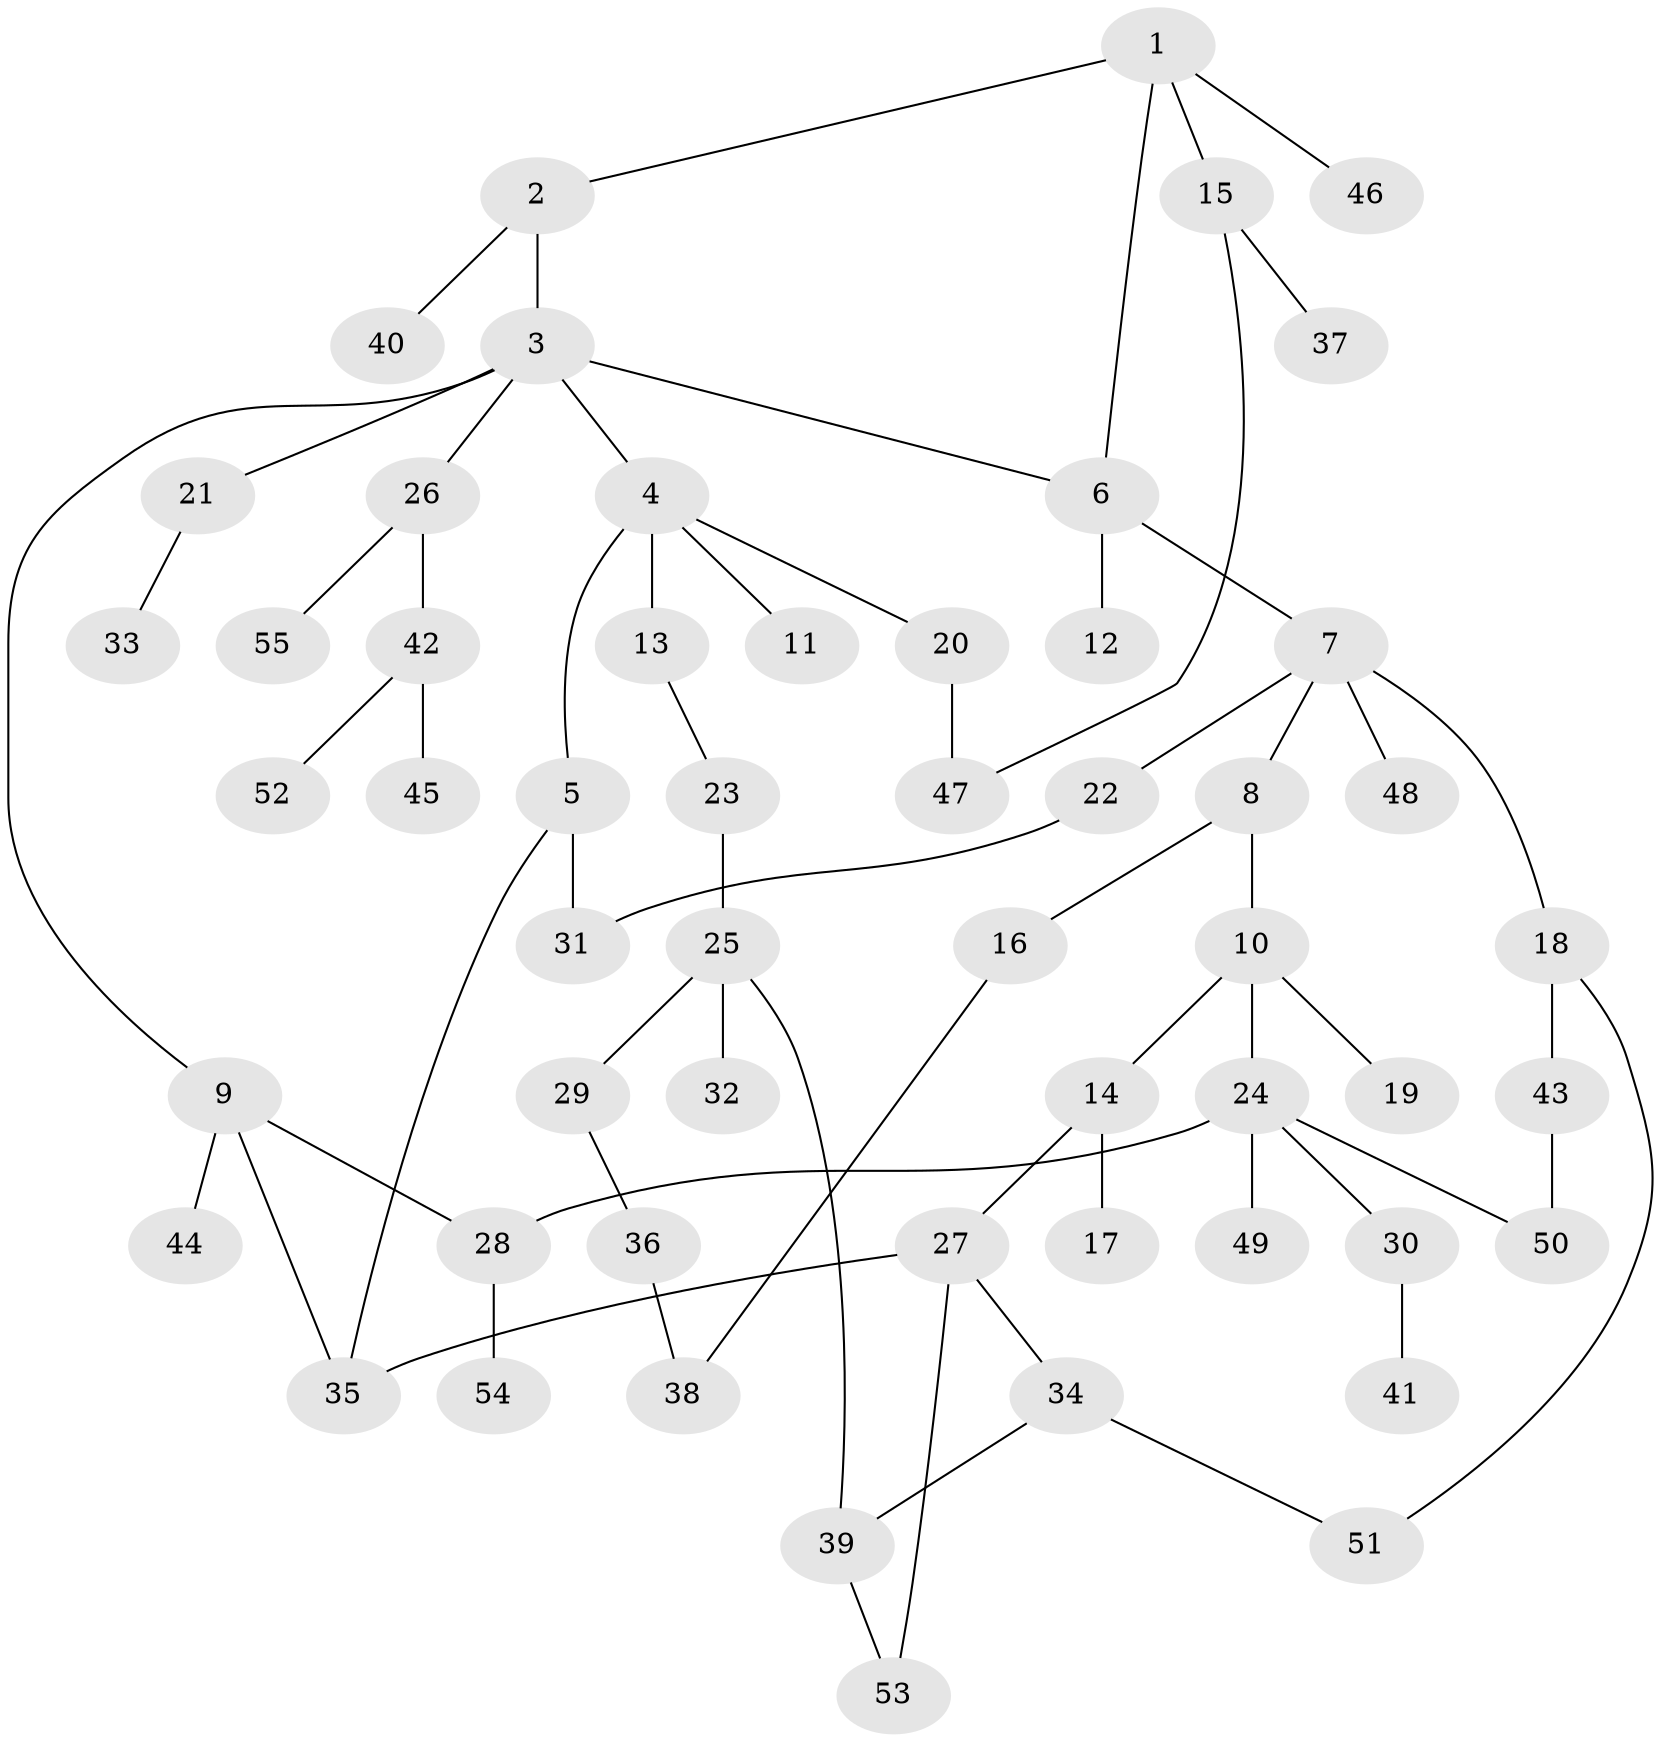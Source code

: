// coarse degree distribution, {4: 0.09090909090909091, 6: 0.06060606060606061, 1: 0.45454545454545453, 2: 0.24242424242424243, 3: 0.06060606060606061, 7: 0.030303030303030304, 5: 0.06060606060606061}
// Generated by graph-tools (version 1.1) at 2025/45/03/04/25 21:45:23]
// undirected, 55 vertices, 65 edges
graph export_dot {
graph [start="1"]
  node [color=gray90,style=filled];
  1;
  2;
  3;
  4;
  5;
  6;
  7;
  8;
  9;
  10;
  11;
  12;
  13;
  14;
  15;
  16;
  17;
  18;
  19;
  20;
  21;
  22;
  23;
  24;
  25;
  26;
  27;
  28;
  29;
  30;
  31;
  32;
  33;
  34;
  35;
  36;
  37;
  38;
  39;
  40;
  41;
  42;
  43;
  44;
  45;
  46;
  47;
  48;
  49;
  50;
  51;
  52;
  53;
  54;
  55;
  1 -- 2;
  1 -- 15;
  1 -- 46;
  1 -- 6;
  2 -- 3;
  2 -- 40;
  3 -- 4;
  3 -- 6;
  3 -- 9;
  3 -- 21;
  3 -- 26;
  4 -- 5;
  4 -- 11;
  4 -- 13;
  4 -- 20;
  5 -- 31;
  5 -- 35;
  6 -- 7;
  6 -- 12;
  7 -- 8;
  7 -- 18;
  7 -- 22;
  7 -- 48;
  8 -- 10;
  8 -- 16;
  9 -- 28;
  9 -- 44;
  9 -- 35;
  10 -- 14;
  10 -- 19;
  10 -- 24;
  13 -- 23;
  14 -- 17;
  14 -- 27;
  15 -- 37;
  15 -- 47;
  16 -- 38;
  18 -- 43;
  18 -- 51;
  20 -- 47;
  21 -- 33;
  22 -- 31;
  23 -- 25;
  24 -- 30;
  24 -- 49;
  24 -- 50;
  24 -- 28;
  25 -- 29;
  25 -- 32;
  25 -- 39;
  26 -- 42;
  26 -- 55;
  27 -- 34;
  27 -- 35;
  27 -- 53;
  28 -- 54;
  29 -- 36;
  30 -- 41;
  34 -- 39;
  34 -- 51;
  36 -- 38;
  39 -- 53;
  42 -- 45;
  42 -- 52;
  43 -- 50;
}
